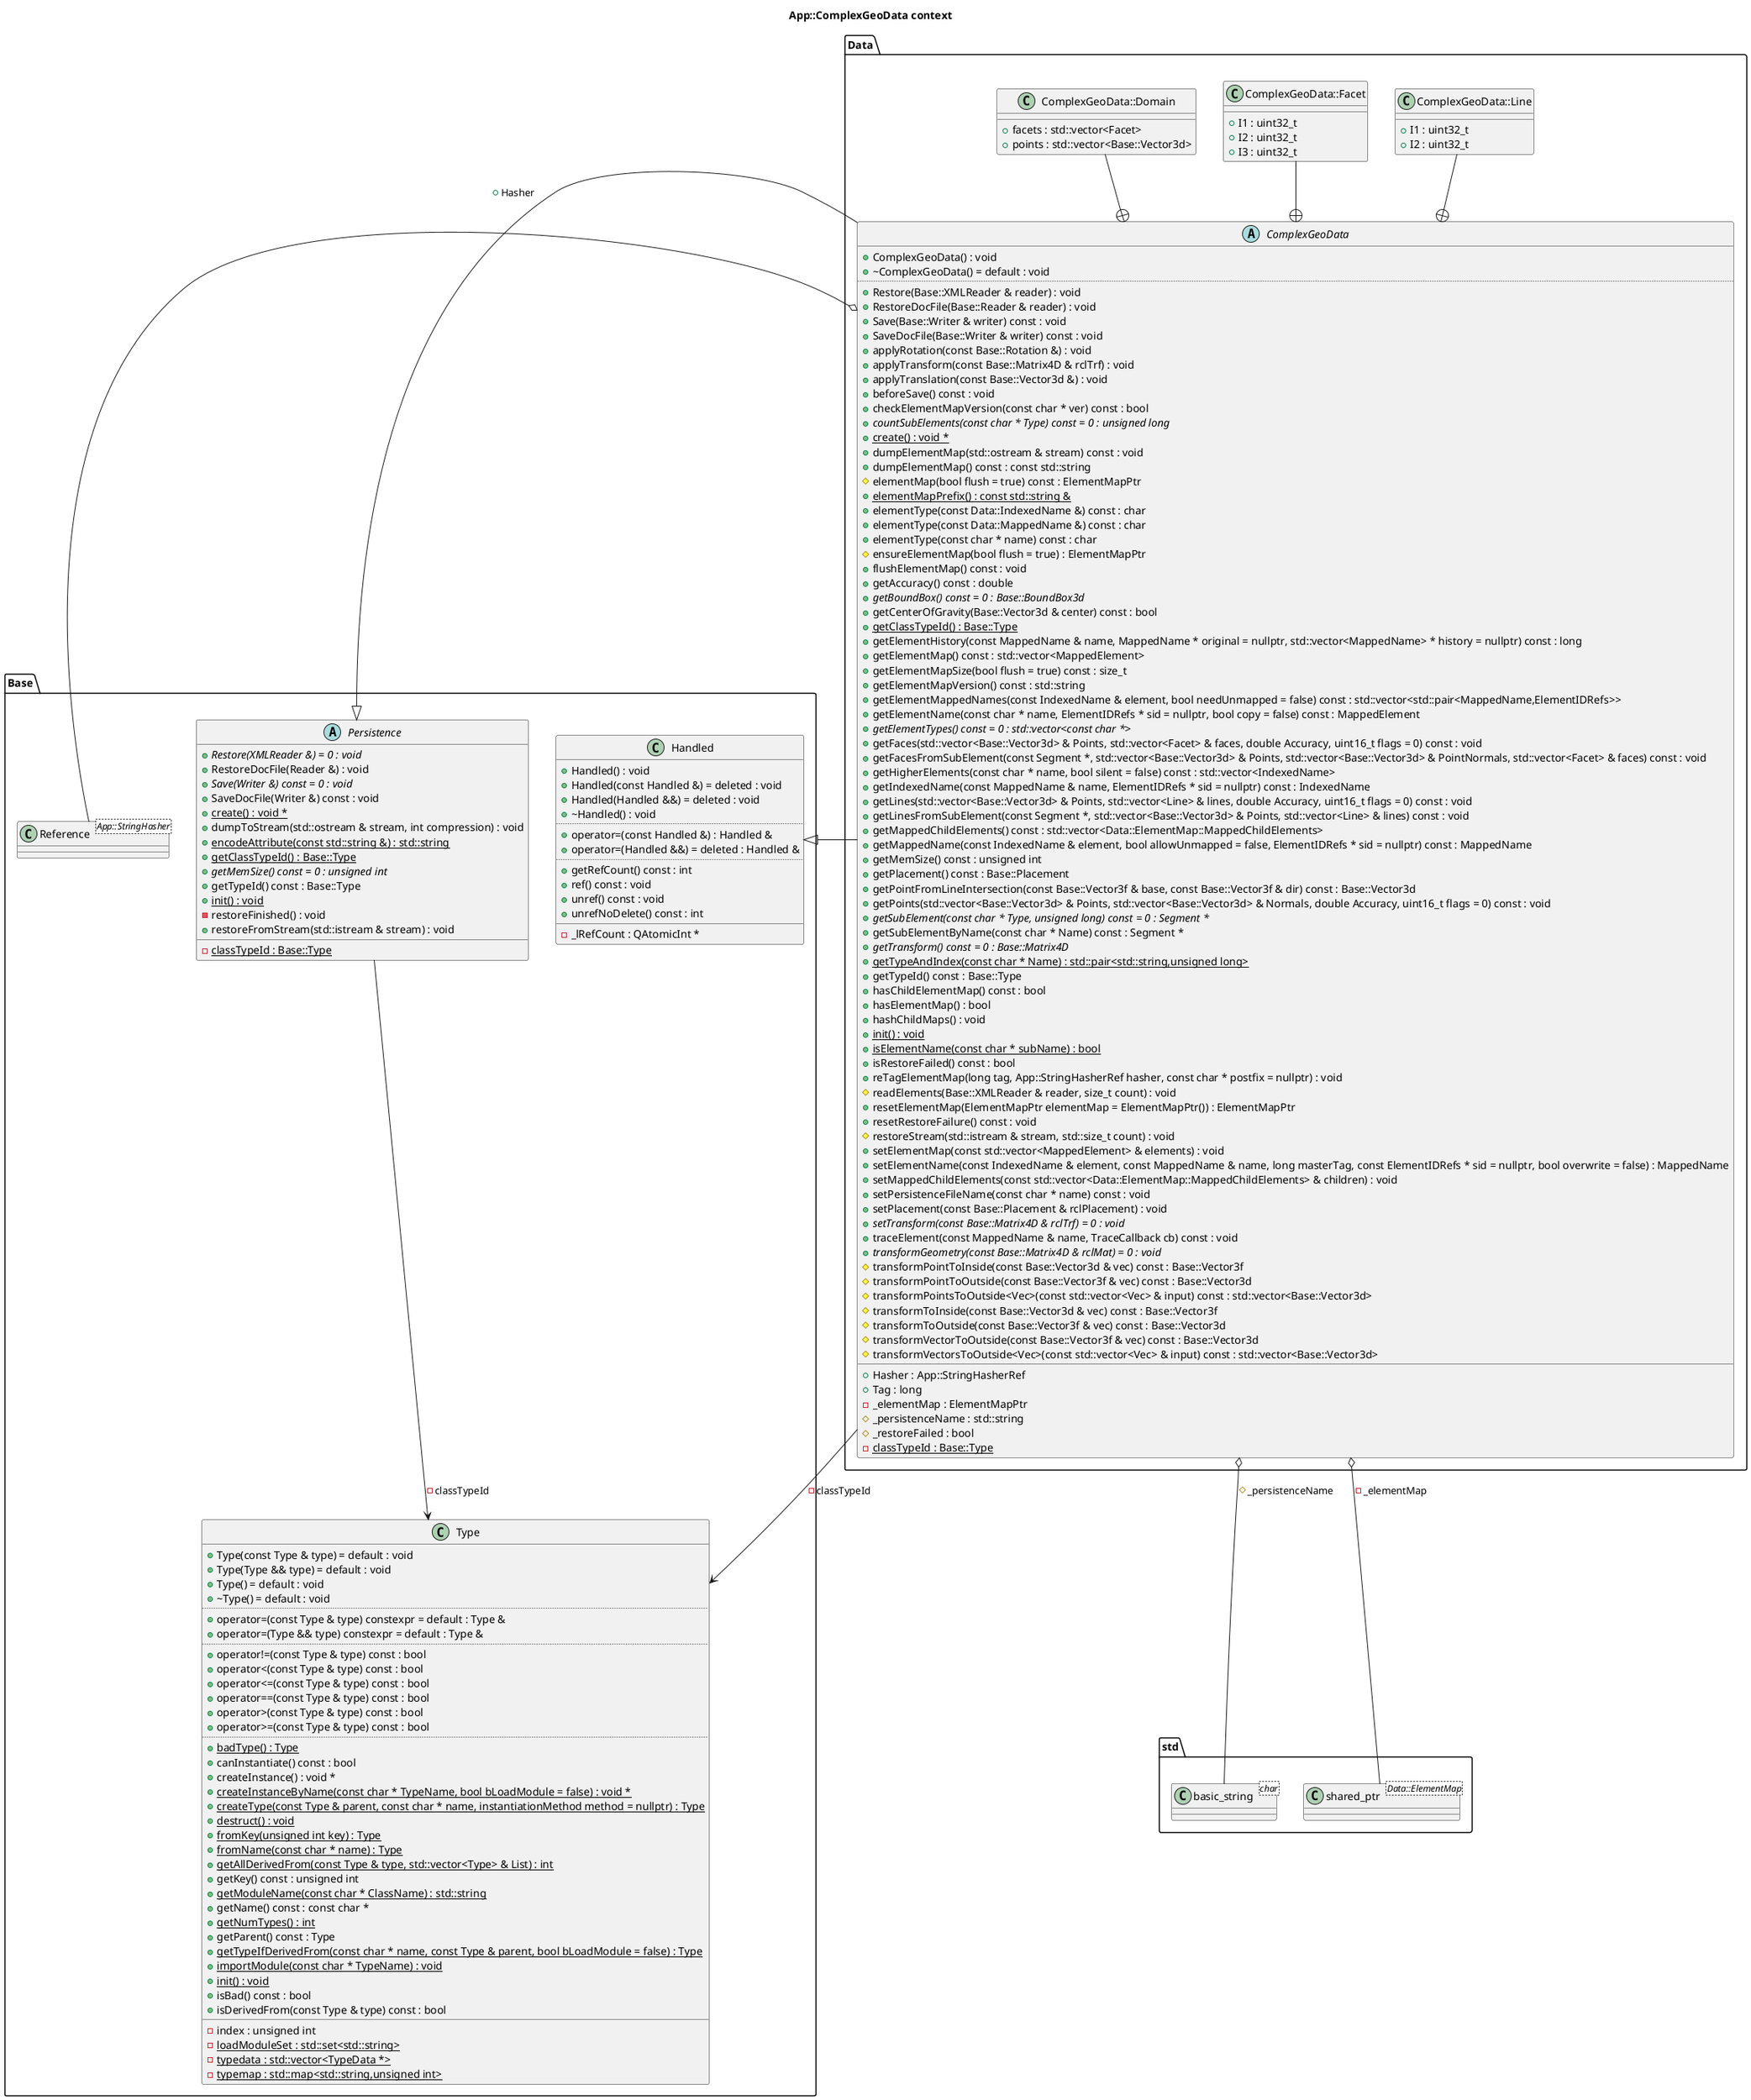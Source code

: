 @startuml
title App::ComplexGeoData context
package [std] as C_0009971158671206323968 {
class "basic_string<char>" as C_0001275076681856179721
class C_0001275076681856179721 [[https://github.com/FreeCAD/FreeCAD/blob/2fcc5317fe3aee96ca73475986a577719fc78e20/src/Base/Type.h#L133{basic_string}]] {
__
}
class "shared_ptr<Data::ElementMap>" as C_0005438923100185301047
class C_0005438923100185301047 [[https://github.com/FreeCAD/FreeCAD/blob/2fcc5317fe3aee96ca73475986a577719fc78e20/src/App/ElementMap.h#L101{shared_ptr}]] {
__
}
}
package [Base] as C_0005614219575140048477 {
class "Type" as C_0010396699791746075194
class C_0010396699791746075194 [[https://github.com/FreeCAD/FreeCAD/blob/2fcc5317fe3aee96ca73475986a577719fc78e20/src/Base/Type.h#L80{Type}]] {
+Type(const Type & type) = default : void [[[https://github.com/FreeCAD/FreeCAD/blob/2fcc5317fe3aee96ca73475986a577719fc78e20/src/Base/Type.h#L84{Type}]]]
+Type(Type && type) = default : void [[[https://github.com/FreeCAD/FreeCAD/blob/2fcc5317fe3aee96ca73475986a577719fc78e20/src/Base/Type.h#L85{Type}]]]
+Type() = default : void [[[https://github.com/FreeCAD/FreeCAD/blob/2fcc5317fe3aee96ca73475986a577719fc78e20/src/Base/Type.h#L86{Type}]]]
+~Type() = default : void [[[https://github.com/FreeCAD/FreeCAD/blob/2fcc5317fe3aee96ca73475986a577719fc78e20/src/Base/Type.h#L88{~Type}]]]
..
+operator=(const Type & type) constexpr = default : Type & [[[https://github.com/FreeCAD/FreeCAD/blob/2fcc5317fe3aee96ca73475986a577719fc78e20/src/Base/Type.h#L119{operator=}]]]
+operator=(Type && type) constexpr = default : Type & [[[https://github.com/FreeCAD/FreeCAD/blob/2fcc5317fe3aee96ca73475986a577719fc78e20/src/Base/Type.h#L120{operator=}]]]
..
+operator!=(const Type & type) const : bool [[[https://github.com/FreeCAD/FreeCAD/blob/2fcc5317fe3aee96ca73475986a577719fc78e20/src/Base/Type.h#L122{operator!=}]]]
+operator<(const Type & type) const : bool [[[https://github.com/FreeCAD/FreeCAD/blob/2fcc5317fe3aee96ca73475986a577719fc78e20/src/Base/Type.h#L124{operator<}]]]
+operator<=(const Type & type) const : bool [[[https://github.com/FreeCAD/FreeCAD/blob/2fcc5317fe3aee96ca73475986a577719fc78e20/src/Base/Type.h#L125{operator<=}]]]
+operator==(const Type & type) const : bool [[[https://github.com/FreeCAD/FreeCAD/blob/2fcc5317fe3aee96ca73475986a577719fc78e20/src/Base/Type.h#L121{operator==}]]]
+operator>(const Type & type) const : bool [[[https://github.com/FreeCAD/FreeCAD/blob/2fcc5317fe3aee96ca73475986a577719fc78e20/src/Base/Type.h#L127{operator>}]]]
+operator>=(const Type & type) const : bool [[[https://github.com/FreeCAD/FreeCAD/blob/2fcc5317fe3aee96ca73475986a577719fc78e20/src/Base/Type.h#L126{operator>=}]]]
..
{static} +badType() : Type [[[https://github.com/FreeCAD/FreeCAD/blob/2fcc5317fe3aee96ca73475986a577719fc78e20/src/Base/Type.h#L129{badType}]]]
+canInstantiate() const : bool [[[https://github.com/FreeCAD/FreeCAD/blob/2fcc5317fe3aee96ca73475986a577719fc78e20/src/Base/Type.h#L93{canInstantiate}]]]
+createInstance() : void * [[[https://github.com/FreeCAD/FreeCAD/blob/2fcc5317fe3aee96ca73475986a577719fc78e20/src/Base/Type.h#L91{createInstance}]]]
{static} +createInstanceByName(const char * TypeName, bool bLoadModule = false) : void * [[[https://github.com/FreeCAD/FreeCAD/blob/2fcc5317fe3aee96ca73475986a577719fc78e20/src/Base/Type.h#L95{createInstanceByName}]]]
{static} +createType(const Type & parent, const char * name, instantiationMethod method = nullptr) : Type [[[https://github.com/FreeCAD/FreeCAD/blob/2fcc5317fe3aee96ca73475986a577719fc78e20/src/Base/Type.h#L114{createType}]]]
{static} +destruct() : void [[[https://github.com/FreeCAD/FreeCAD/blob/2fcc5317fe3aee96ca73475986a577719fc78e20/src/Base/Type.h#L131{destruct}]]]
{static} +fromKey(unsigned int key) : Type [[[https://github.com/FreeCAD/FreeCAD/blob/2fcc5317fe3aee96ca73475986a577719fc78e20/src/Base/Type.h#L101{fromKey}]]]
{static} +fromName(const char * name) : Type [[[https://github.com/FreeCAD/FreeCAD/blob/2fcc5317fe3aee96ca73475986a577719fc78e20/src/Base/Type.h#L100{fromName}]]]
{static} +getAllDerivedFrom(const Type & type, std::vector<Type> & List) : int [[[https://github.com/FreeCAD/FreeCAD/blob/2fcc5317fe3aee96ca73475986a577719fc78e20/src/Base/Type.h#L106{getAllDerivedFrom}]]]
+getKey() const : unsigned int [[[https://github.com/FreeCAD/FreeCAD/blob/2fcc5317fe3aee96ca73475986a577719fc78e20/src/Base/Type.h#L116{getKey}]]]
{static} +getModuleName(const char * ClassName) : std::string [[[https://github.com/FreeCAD/FreeCAD/blob/2fcc5317fe3aee96ca73475986a577719fc78e20/src/Base/Type.h#L133{getModuleName}]]]
+getName() const : const char * [[[https://github.com/FreeCAD/FreeCAD/blob/2fcc5317fe3aee96ca73475986a577719fc78e20/src/Base/Type.h#L102{getName}]]]
{static} +getNumTypes() : int [[[https://github.com/FreeCAD/FreeCAD/blob/2fcc5317fe3aee96ca73475986a577719fc78e20/src/Base/Type.h#L111{getNumTypes}]]]
+getParent() const : Type [[[https://github.com/FreeCAD/FreeCAD/blob/2fcc5317fe3aee96ca73475986a577719fc78e20/src/Base/Type.h#L103{getParent}]]]
{static} +getTypeIfDerivedFrom(const char * name, const Type & parent, bool bLoadModule = false) : Type [[[https://github.com/FreeCAD/FreeCAD/blob/2fcc5317fe3aee96ca73475986a577719fc78e20/src/Base/Type.h#L109{getTypeIfDerivedFrom}]]]
{static} +importModule(const char * TypeName) : void [[[https://github.com/FreeCAD/FreeCAD/blob/2fcc5317fe3aee96ca73475986a577719fc78e20/src/Base/Type.h#L96{importModule}]]]
{static} +init() : void [[[https://github.com/FreeCAD/FreeCAD/blob/2fcc5317fe3aee96ca73475986a577719fc78e20/src/Base/Type.h#L130{init}]]]
+isBad() const : bool [[[https://github.com/FreeCAD/FreeCAD/blob/2fcc5317fe3aee96ca73475986a577719fc78e20/src/Base/Type.h#L117{isBad}]]]
+isDerivedFrom(const Type & type) const : bool [[[https://github.com/FreeCAD/FreeCAD/blob/2fcc5317fe3aee96ca73475986a577719fc78e20/src/Base/Type.h#L104{isDerivedFrom}]]]
__
-index : unsigned int [[[https://github.com/FreeCAD/FreeCAD/blob/2fcc5317fe3aee96ca73475986a577719fc78e20/src/Base/Type.h#L137{index}]]]
{static} -loadModuleSet : std::set<std::string> [[[https://github.com/FreeCAD/FreeCAD/blob/2fcc5317fe3aee96ca73475986a577719fc78e20/src/Base/Type.h#L141{loadModuleSet}]]]
{static} -typedata : std::vector<TypeData *> [[[https://github.com/FreeCAD/FreeCAD/blob/2fcc5317fe3aee96ca73475986a577719fc78e20/src/Base/Type.h#L140{typedata}]]]
{static} -typemap : std::map<std::string,unsigned int> [[[https://github.com/FreeCAD/FreeCAD/blob/2fcc5317fe3aee96ca73475986a577719fc78e20/src/Base/Type.h#L139{typemap}]]]
}
class "Handled" as C_0015017624697253180418
class C_0015017624697253180418 [[https://github.com/FreeCAD/FreeCAD/blob/2fcc5317fe3aee96ca73475986a577719fc78e20/src/Base/Handle.h#L169{Handled}]] {
+Handled() : void [[[https://github.com/FreeCAD/FreeCAD/blob/2fcc5317fe3aee96ca73475986a577719fc78e20/src/Base/Handle.h#L172{Handled}]]]
+Handled(const Handled &) = deleted : void [[[https://github.com/FreeCAD/FreeCAD/blob/2fcc5317fe3aee96ca73475986a577719fc78e20/src/Base/Handle.h#L182{Handled}]]]
+Handled(Handled &&) = deleted : void [[[https://github.com/FreeCAD/FreeCAD/blob/2fcc5317fe3aee96ca73475986a577719fc78e20/src/Base/Handle.h#L183{Handled}]]]
+~Handled() : void [[[https://github.com/FreeCAD/FreeCAD/blob/2fcc5317fe3aee96ca73475986a577719fc78e20/src/Base/Handle.h#L173{~Handled}]]]
..
+operator=(const Handled &) : Handled & [[[https://github.com/FreeCAD/FreeCAD/blob/2fcc5317fe3aee96ca73475986a577719fc78e20/src/Base/Handle.h#L180{operator=}]]]
+operator=(Handled &&) = deleted : Handled & [[[https://github.com/FreeCAD/FreeCAD/blob/2fcc5317fe3aee96ca73475986a577719fc78e20/src/Base/Handle.h#L184{operator=}]]]
..
+getRefCount() const : int [[[https://github.com/FreeCAD/FreeCAD/blob/2fcc5317fe3aee96ca73475986a577719fc78e20/src/Base/Handle.h#L179{getRefCount}]]]
+ref() const : void [[[https://github.com/FreeCAD/FreeCAD/blob/2fcc5317fe3aee96ca73475986a577719fc78e20/src/Base/Handle.h#L175{ref}]]]
+unref() const : void [[[https://github.com/FreeCAD/FreeCAD/blob/2fcc5317fe3aee96ca73475986a577719fc78e20/src/Base/Handle.h#L176{unref}]]]
+unrefNoDelete() const : int [[[https://github.com/FreeCAD/FreeCAD/blob/2fcc5317fe3aee96ca73475986a577719fc78e20/src/Base/Handle.h#L177{unrefNoDelete}]]]
__
-_lRefCount : QAtomicInt * [[[https://github.com/FreeCAD/FreeCAD/blob/2fcc5317fe3aee96ca73475986a577719fc78e20/src/Base/Handle.h#L187{_lRefCount}]]]
}
abstract "Persistence" as C_0011528780144950876692
abstract C_0011528780144950876692 [[https://github.com/FreeCAD/FreeCAD/blob/2fcc5317fe3aee96ca73475986a577719fc78e20/src/Base/Persistence.h#L36{Persistence}]] {
{abstract} +Restore(XMLReader &) = 0 : void [[[https://github.com/FreeCAD/FreeCAD/blob/2fcc5317fe3aee96ca73475986a577719fc78e20/src/Base/Persistence.h#L79{Restore}]]]
+RestoreDocFile(Reader &) : void [[[https://github.com/FreeCAD/FreeCAD/blob/2fcc5317fe3aee96ca73475986a577719fc78e20/src/Base/Persistence.h#L144{RestoreDocFile}]]]
{abstract} +Save(Writer &) const = 0 : void [[[https://github.com/FreeCAD/FreeCAD/blob/2fcc5317fe3aee96ca73475986a577719fc78e20/src/Base/Persistence.h#L63{Save}]]]
+SaveDocFile(Writer &) const : void [[[https://github.com/FreeCAD/FreeCAD/blob/2fcc5317fe3aee96ca73475986a577719fc78e20/src/Base/Persistence.h#L114{SaveDocFile}]]]
{static} +create() : void * [[[https://github.com/FreeCAD/FreeCAD/blob/2fcc5317fe3aee96ca73475986a577719fc78e20/src/Base/BaseClass.h#L40{create}]]]
+dumpToStream(std::ostream & stream, int compression) : void [[[https://github.com/FreeCAD/FreeCAD/blob/2fcc5317fe3aee96ca73475986a577719fc78e20/src/Base/Persistence.h#L149{dumpToStream}]]]
{static} +encodeAttribute(const std::string &) : std::string [[[https://github.com/FreeCAD/FreeCAD/blob/2fcc5317fe3aee96ca73475986a577719fc78e20/src/Base/Persistence.h#L146{encodeAttribute}]]]
{static} +getClassTypeId() : Base::Type [[[https://github.com/FreeCAD/FreeCAD/blob/2fcc5317fe3aee96ca73475986a577719fc78e20/src/Base/BaseClass.h#L37{getClassTypeId}]]]
{abstract} +getMemSize() const = 0 : unsigned int [[[https://github.com/FreeCAD/FreeCAD/blob/2fcc5317fe3aee96ca73475986a577719fc78e20/src/Base/Persistence.h#L46{getMemSize}]]]
+getTypeId() const : Base::Type [[[https://github.com/FreeCAD/FreeCAD/blob/2fcc5317fe3aee96ca73475986a577719fc78e20/src/Base/BaseClass.h#L38{getTypeId}]]]
{static} +init() : void [[[https://github.com/FreeCAD/FreeCAD/blob/2fcc5317fe3aee96ca73475986a577719fc78e20/src/Base/BaseClass.h#L39{init}]]]
-restoreFinished() : void [[[https://github.com/FreeCAD/FreeCAD/blob/2fcc5317fe3aee96ca73475986a577719fc78e20/src/Base/Persistence.h#L160{restoreFinished}]]]
+restoreFromStream(std::istream & stream) : void [[[https://github.com/FreeCAD/FreeCAD/blob/2fcc5317fe3aee96ca73475986a577719fc78e20/src/Base/Persistence.h#L152{restoreFromStream}]]]
__
{static} -classTypeId : Base::Type [[[https://github.com/FreeCAD/FreeCAD/blob/2fcc5317fe3aee96ca73475986a577719fc78e20/src/Base/BaseClass.h#L43{classTypeId}]]]
}
class "Reference<App::StringHasher>" as C_0010650550112233337169
class C_0010650550112233337169 [[https://github.com/FreeCAD/FreeCAD/blob/2fcc5317fe3aee96ca73475986a577719fc78e20/src/App/StringHasher.h#L166{Reference}]] {
__
}
}
package [Data] as C_0007944022382666682349 {
abstract "ComplexGeoData" as C_0002503828374302490757
abstract C_0002503828374302490757 [[https://github.com/FreeCAD/FreeCAD/blob/2fcc5317fe3aee96ca73475986a577719fc78e20/src/App/ComplexGeoData.h#L85{ComplexGeoData}]] {
+ComplexGeoData() : void [[[https://github.com/FreeCAD/FreeCAD/blob/2fcc5317fe3aee96ca73475986a577719fc78e20/src/App/ComplexGeoData.h#L98{ComplexGeoData}]]]
+~ComplexGeoData() = default : void [[[https://github.com/FreeCAD/FreeCAD/blob/2fcc5317fe3aee96ca73475986a577719fc78e20/src/App/ComplexGeoData.h#L100{~ComplexGeoData}]]]
..
+Restore(Base::XMLReader & reader) : void [[[https://github.com/FreeCAD/FreeCAD/blob/2fcc5317fe3aee96ca73475986a577719fc78e20/src/App/ComplexGeoData.h#L363{Restore}]]]
+RestoreDocFile(Base::Reader & reader) : void [[[https://github.com/FreeCAD/FreeCAD/blob/2fcc5317fe3aee96ca73475986a577719fc78e20/src/App/ComplexGeoData.h#L365{RestoreDocFile}]]]
+Save(Base::Writer & writer) const : void [[[https://github.com/FreeCAD/FreeCAD/blob/2fcc5317fe3aee96ca73475986a577719fc78e20/src/App/ComplexGeoData.h#L362{Save}]]]
+SaveDocFile(Base::Writer & writer) const : void [[[https://github.com/FreeCAD/FreeCAD/blob/2fcc5317fe3aee96ca73475986a577719fc78e20/src/App/ComplexGeoData.h#L364{SaveDocFile}]]]
+applyRotation(const Base::Rotation &) : void [[[https://github.com/FreeCAD/FreeCAD/blob/2fcc5317fe3aee96ca73475986a577719fc78e20/src/App/ComplexGeoData.h#L137{applyRotation}]]]
+applyTransform(const Base::Matrix4D & rclTrf) : void [[[https://github.com/FreeCAD/FreeCAD/blob/2fcc5317fe3aee96ca73475986a577719fc78e20/src/App/ComplexGeoData.h#L133{applyTransform}]]]
+applyTranslation(const Base::Vector3d &) : void [[[https://github.com/FreeCAD/FreeCAD/blob/2fcc5317fe3aee96ca73475986a577719fc78e20/src/App/ComplexGeoData.h#L135{applyTranslation}]]]
+beforeSave() const : void [[[https://github.com/FreeCAD/FreeCAD/blob/2fcc5317fe3aee96ca73475986a577719fc78e20/src/App/ComplexGeoData.h#L368{beforeSave}]]]
+checkElementMapVersion(const char * ver) const : bool [[[https://github.com/FreeCAD/FreeCAD/blob/2fcc5317fe3aee96ca73475986a577719fc78e20/src/App/ComplexGeoData.h#L337{checkElementMapVersion}]]]
{abstract} +countSubElements(const char * Type) const = 0 : unsigned long [[[https://github.com/FreeCAD/FreeCAD/blob/2fcc5317fe3aee96ca73475986a577719fc78e20/src/App/ComplexGeoData.h#L109{countSubElements}]]]
{static} +create() : void * [[[https://github.com/FreeCAD/FreeCAD/blob/2fcc5317fe3aee96ca73475986a577719fc78e20/src/Base/BaseClass.h#L52{create}]]]
+dumpElementMap(std::ostream & stream) const : void [[[https://github.com/FreeCAD/FreeCAD/blob/2fcc5317fe3aee96ca73475986a577719fc78e20/src/App/ComplexGeoData.h#L377{dumpElementMap}]]]
+dumpElementMap() const : const std::string [[[https://github.com/FreeCAD/FreeCAD/blob/2fcc5317fe3aee96ca73475986a577719fc78e20/src/App/ComplexGeoData.h#L382{dumpElementMap}]]]
#elementMap(bool flush = true) const : ElementMapPtr [[[https://github.com/FreeCAD/FreeCAD/blob/2fcc5317fe3aee96ca73475986a577719fc78e20/src/App/ComplexGeoData.h#L471{elementMap}]]]
{static} +elementMapPrefix() : const std::string & [[[https://github.com/FreeCAD/FreeCAD/blob/2fcc5317fe3aee96ca73475986a577719fc78e20/src/App/ComplexGeoData.h#L191{elementMapPrefix}]]]
+elementType(const Data::IndexedName &) const : char [[[https://github.com/FreeCAD/FreeCAD/blob/2fcc5317fe3aee96ca73475986a577719fc78e20/src/App/ComplexGeoData.h#L310{elementType}]]]
+elementType(const Data::MappedName &) const : char [[[https://github.com/FreeCAD/FreeCAD/blob/2fcc5317fe3aee96ca73475986a577719fc78e20/src/App/ComplexGeoData.h#L309{elementType}]]]
+elementType(const char * name) const : char [[[https://github.com/FreeCAD/FreeCAD/blob/2fcc5317fe3aee96ca73475986a577719fc78e20/src/App/ComplexGeoData.h#L311{elementType}]]]
#ensureElementMap(bool flush = true) : ElementMapPtr [[[https://github.com/FreeCAD/FreeCAD/blob/2fcc5317fe3aee96ca73475986a577719fc78e20/src/App/ComplexGeoData.h#L472{ensureElementMap}]]]
+flushElementMap() const : void [[[https://github.com/FreeCAD/FreeCAD/blob/2fcc5317fe3aee96ca73475986a577719fc78e20/src/App/ComplexGeoData.h#L357{flushElementMap}]]]
+getAccuracy() const : double [[[https://github.com/FreeCAD/FreeCAD/blob/2fcc5317fe3aee96ca73475986a577719fc78e20/src/App/ComplexGeoData.h#L167{getAccuracy}]]]
{abstract} +getBoundBox() const = 0 : Base::BoundBox3d [[[https://github.com/FreeCAD/FreeCAD/blob/2fcc5317fe3aee96ca73475986a577719fc78e20/src/App/ComplexGeoData.h#L169{getBoundBox}]]]
+getCenterOfGravity(Base::Vector3d & center) const : bool [[[https://github.com/FreeCAD/FreeCAD/blob/2fcc5317fe3aee96ca73475986a577719fc78e20/src/App/ComplexGeoData.h#L188{getCenterOfGravity}]]]
{static} +getClassTypeId() : Base::Type [[[https://github.com/FreeCAD/FreeCAD/blob/2fcc5317fe3aee96ca73475986a577719fc78e20/src/Base/BaseClass.h#L49{getClassTypeId}]]]
+getElementHistory(const MappedName & name, MappedName * original = nullptr, std::vector<MappedName> * history = nullptr) const : long [[[https://github.com/FreeCAD/FreeCAD/blob/2fcc5317fe3aee96ca73475986a577719fc78e20/src/App/ComplexGeoData.h#L298{getElementHistory}]]]
+getElementMap() const : std::vector<MappedElement> [[[https://github.com/FreeCAD/FreeCAD/blob/2fcc5317fe3aee96ca73475986a577719fc78e20/src/App/ComplexGeoData.h#L322{getElementMap}]]]
+getElementMapSize(bool flush = true) const : size_t [[[https://github.com/FreeCAD/FreeCAD/blob/2fcc5317fe3aee96ca73475986a577719fc78e20/src/App/ComplexGeoData.h#L328{getElementMapSize}]]]
+getElementMapVersion() const : std::string [[[https://github.com/FreeCAD/FreeCAD/blob/2fcc5317fe3aee96ca73475986a577719fc78e20/src/App/ComplexGeoData.h#L334{getElementMapVersion}]]]
+getElementMappedNames(const IndexedName & element, bool needUnmapped = false) const : std::vector<std::pair<MappedName,ElementIDRefs>> [[[https://github.com/FreeCAD/FreeCAD/blob/2fcc5317fe3aee96ca73475986a577719fc78e20/src/App/ComplexGeoData.h#L280{getElementMappedNames}]]]
+getElementName(const char * name, ElementIDRefs * sid = nullptr, bool copy = false) const : MappedElement [[[https://github.com/FreeCAD/FreeCAD/blob/2fcc5317fe3aee96ca73475986a577719fc78e20/src/App/ComplexGeoData.h#L236{getElementName}]]]
{abstract} +getElementTypes() const = 0 : std::vector<const char *> [[[https://github.com/FreeCAD/FreeCAD/blob/2fcc5317fe3aee96ca73475986a577719fc78e20/src/App/ComplexGeoData.h#L108{getElementTypes}]]]
+getFaces(std::vector<Base::Vector3d> & Points, std::vector<Facet> & faces, double Accuracy, uint16_t flags = 0) const : void [[[https://github.com/FreeCAD/FreeCAD/blob/2fcc5317fe3aee96ca73475986a577719fc78e20/src/App/ComplexGeoData.h#L182{getFaces}]]]
+getFacesFromSubElement(const Segment *, std::vector<Base::Vector3d> & Points, std::vector<Base::Vector3d> & PointNormals, std::vector<Facet> & faces) const : void [[[https://github.com/FreeCAD/FreeCAD/blob/2fcc5317fe3aee96ca73475986a577719fc78e20/src/App/ComplexGeoData.h#L123{getFacesFromSubElement}]]]
+getHigherElements(const char * name, bool silent = false) const : std::vector<IndexedName> [[[https://github.com/FreeCAD/FreeCAD/blob/2fcc5317fe3aee96ca73475986a577719fc78e20/src/App/ComplexGeoData.h#L331{getHigherElements}]]]
+getIndexedName(const MappedName & name, ElementIDRefs * sid = nullptr) const : IndexedName [[[https://github.com/FreeCAD/FreeCAD/blob/2fcc5317fe3aee96ca73475986a577719fc78e20/src/App/ComplexGeoData.h#L203{getIndexedName}]]]
+getLines(std::vector<Base::Vector3d> & Points, std::vector<Line> & lines, double Accuracy, uint16_t flags = 0) const : void [[[https://github.com/FreeCAD/FreeCAD/blob/2fcc5317fe3aee96ca73475986a577719fc78e20/src/App/ComplexGeoData.h#L179{getLines}]]]
+getLinesFromSubElement(const Segment *, std::vector<Base::Vector3d> & Points, std::vector<Line> & lines) const : void [[[https://github.com/FreeCAD/FreeCAD/blob/2fcc5317fe3aee96ca73475986a577719fc78e20/src/App/ComplexGeoData.h#L118{getLinesFromSubElement}]]]
+getMappedChildElements() const : std::vector<Data::ElementMap::MappedChildElements> [[[https://github.com/FreeCAD/FreeCAD/blob/2fcc5317fe3aee96ca73475986a577719fc78e20/src/App/ComplexGeoData.h#L307{getMappedChildElements}]]]
+getMappedName(const IndexedName & element, bool allowUnmapped = false, ElementIDRefs * sid = nullptr) const : MappedName [[[https://github.com/FreeCAD/FreeCAD/blob/2fcc5317fe3aee96ca73475986a577719fc78e20/src/App/ComplexGeoData.h#L215{getMappedName}]]]
+getMemSize() const : unsigned int [[[https://github.com/FreeCAD/FreeCAD/blob/2fcc5317fe3aee96ca73475986a577719fc78e20/src/App/ComplexGeoData.h#L366{getMemSize}]]]
+getPlacement() const : Base::Placement [[[https://github.com/FreeCAD/FreeCAD/blob/2fcc5317fe3aee96ca73475986a577719fc78e20/src/App/ComplexGeoData.h#L145{getPlacement}]]]
+getPointFromLineIntersection(const Base::Vector3f & base, const Base::Vector3f & dir) const : Base::Vector3d [[[https://github.com/FreeCAD/FreeCAD/blob/2fcc5317fe3aee96ca73475986a577719fc78e20/src/App/ComplexGeoData.h#L171{getPointFromLineIntersection}]]]
+getPoints(std::vector<Base::Vector3d> & Points, std::vector<Base::Vector3d> & Normals, double Accuracy, uint16_t flags = 0) const : void [[[https://github.com/FreeCAD/FreeCAD/blob/2fcc5317fe3aee96ca73475986a577719fc78e20/src/App/ComplexGeoData.h#L175{getPoints}]]]
{abstract} +getSubElement(const char * Type, unsigned long) const = 0 : Segment * [[[https://github.com/FreeCAD/FreeCAD/blob/2fcc5317fe3aee96ca73475986a577719fc78e20/src/App/ComplexGeoData.h#L114{getSubElement}]]]
+getSubElementByName(const char * Name) const : Segment * [[[https://github.com/FreeCAD/FreeCAD/blob/2fcc5317fe3aee96ca73475986a577719fc78e20/src/App/ComplexGeoData.h#L116{getSubElementByName}]]]
{abstract} +getTransform() const = 0 : Base::Matrix4D [[[https://github.com/FreeCAD/FreeCAD/blob/2fcc5317fe3aee96ca73475986a577719fc78e20/src/App/ComplexGeoData.h#L155{getTransform}]]]
{static} +getTypeAndIndex(const char * Name) : std::pair<std::string,unsigned long> [[[https://github.com/FreeCAD/FreeCAD/blob/2fcc5317fe3aee96ca73475986a577719fc78e20/src/App/ComplexGeoData.h#L112{getTypeAndIndex}]]]
+getTypeId() const : Base::Type [[[https://github.com/FreeCAD/FreeCAD/blob/2fcc5317fe3aee96ca73475986a577719fc78e20/src/Base/BaseClass.h#L50{getTypeId}]]]
+hasChildElementMap() const : bool [[[https://github.com/FreeCAD/FreeCAD/blob/2fcc5317fe3aee96ca73475986a577719fc78e20/src/App/ComplexGeoData.h#L286{hasChildElementMap}]]]
+hasElementMap() : bool [[[https://github.com/FreeCAD/FreeCAD/blob/2fcc5317fe3aee96ca73475986a577719fc78e20/src/App/ComplexGeoData.h#L266{hasElementMap}]]]
+hashChildMaps() : void [[[https://github.com/FreeCAD/FreeCAD/blob/2fcc5317fe3aee96ca73475986a577719fc78e20/src/App/ComplexGeoData.h#L283{hashChildMaps}]]]
{static} +init() : void [[[https://github.com/FreeCAD/FreeCAD/blob/2fcc5317fe3aee96ca73475986a577719fc78e20/src/Base/BaseClass.h#L51{init}]]]
{static} +isElementName(const char * subName) : bool [[[https://github.com/FreeCAD/FreeCAD/blob/2fcc5317fe3aee96ca73475986a577719fc78e20/src/App/ComplexGeoData.h#L340{isElementName}]]]
+isRestoreFailed() const : bool [[[https://github.com/FreeCAD/FreeCAD/blob/2fcc5317fe3aee96ca73475986a577719fc78e20/src/App/ComplexGeoData.h#L369{isRestoreFailed}]]]
+reTagElementMap(long tag, App::StringHasherRef hasher, const char * postfix = nullptr) : void [[[https://github.com/FreeCAD/FreeCAD/blob/2fcc5317fe3aee96ca73475986a577719fc78e20/src/App/ComplexGeoData.h#L289{reTagElementMap}]]]
#readElements(Base::XMLReader & reader, size_t count) : void [[[https://github.com/FreeCAD/FreeCAD/blob/2fcc5317fe3aee96ca73475986a577719fc78e20/src/App/ComplexGeoData.h#L450{readElements}]]]
+resetElementMap(ElementMapPtr elementMap = ElementMapPtr()) : ElementMapPtr [[[https://github.com/FreeCAD/FreeCAD/blob/2fcc5317fe3aee96ca73475986a577719fc78e20/src/App/ComplexGeoData.h#L319{resetElementMap}]]]
+resetRestoreFailure() const : void [[[https://github.com/FreeCAD/FreeCAD/blob/2fcc5317fe3aee96ca73475986a577719fc78e20/src/App/ComplexGeoData.h#L370{resetRestoreFailure}]]]
#restoreStream(std::istream & stream, std::size_t count) : void [[[https://github.com/FreeCAD/FreeCAD/blob/2fcc5317fe3aee96ca73475986a577719fc78e20/src/App/ComplexGeoData.h#L449{restoreStream}]]]
+setElementMap(const std::vector<MappedElement> & elements) : void [[[https://github.com/FreeCAD/FreeCAD/blob/2fcc5317fe3aee96ca73475986a577719fc78e20/src/App/ComplexGeoData.h#L325{setElementMap}]]]
+setElementName(const IndexedName & element, const MappedName & name, long masterTag, const ElementIDRefs * sid = nullptr, bool overwrite = false) : MappedName [[[https://github.com/FreeCAD/FreeCAD/blob/2fcc5317fe3aee96ca73475986a577719fc78e20/src/App/ComplexGeoData.h#L258{setElementName}]]]
+setMappedChildElements(const std::vector<Data::ElementMap::MappedChildElements> & children) : void [[[https://github.com/FreeCAD/FreeCAD/blob/2fcc5317fe3aee96ca73475986a577719fc78e20/src/App/ComplexGeoData.h#L306{setMappedChildElements}]]]
+setPersistenceFileName(const char * name) const : void [[[https://github.com/FreeCAD/FreeCAD/blob/2fcc5317fe3aee96ca73475986a577719fc78e20/src/App/ComplexGeoData.h#L367{setPersistenceFileName}]]]
+setPlacement(const Base::Placement & rclPlacement) : void [[[https://github.com/FreeCAD/FreeCAD/blob/2fcc5317fe3aee96ca73475986a577719fc78e20/src/App/ComplexGeoData.h#L141{setPlacement}]]]
{abstract} +setTransform(const Base::Matrix4D & rclTrf) = 0 : void [[[https://github.com/FreeCAD/FreeCAD/blob/2fcc5317fe3aee96ca73475986a577719fc78e20/src/App/ComplexGeoData.h#L150{setTransform}]]]
+traceElement(const MappedName & name, TraceCallback cb) const : void [[[https://github.com/FreeCAD/FreeCAD/blob/2fcc5317fe3aee96ca73475986a577719fc78e20/src/App/ComplexGeoData.h#L351{traceElement}]]]
{abstract} +transformGeometry(const Base::Matrix4D & rclMat) = 0 : void [[[https://github.com/FreeCAD/FreeCAD/blob/2fcc5317fe3aee96ca73475986a577719fc78e20/src/App/ComplexGeoData.h#L161{transformGeometry}]]]
#transformPointToInside(const Base::Vector3d & vec) const : Base::Vector3f [[[https://github.com/FreeCAD/FreeCAD/blob/2fcc5317fe3aee96ca73475986a577719fc78e20/src/App/ComplexGeoData.h#L432{transformPointToInside}]]]
#transformPointToOutside(const Base::Vector3f & vec) const : Base::Vector3d [[[https://github.com/FreeCAD/FreeCAD/blob/2fcc5317fe3aee96ca73475986a577719fc78e20/src/App/ComplexGeoData.h#L387{transformPointToOutside}]]]
#transformPointsToOutside<Vec>(const std::vector<Vec> & input) const : std::vector<Base::Vector3d>
#transformToInside(const Base::Vector3d & vec) const : Base::Vector3f [[[https://github.com/FreeCAD/FreeCAD/blob/2fcc5317fe3aee96ca73475986a577719fc78e20/src/App/ComplexGeoData.h#L460{transformToInside}]]]
#transformToOutside(const Base::Vector3f & vec) const : Base::Vector3d [[[https://github.com/FreeCAD/FreeCAD/blob/2fcc5317fe3aee96ca73475986a577719fc78e20/src/App/ComplexGeoData.h#L453{transformToOutside}]]]
#transformVectorToOutside(const Base::Vector3f & vec) const : Base::Vector3d [[[https://github.com/FreeCAD/FreeCAD/blob/2fcc5317fe3aee96ca73475986a577719fc78e20/src/App/ComplexGeoData.h#L408{transformVectorToOutside}]]]
#transformVectorsToOutside<Vec>(const std::vector<Vec> & input) const : std::vector<Base::Vector3d>
__
+Hasher : App::StringHasherRef [[[https://github.com/FreeCAD/FreeCAD/blob/2fcc5317fe3aee96ca73475986a577719fc78e20/src/App/ComplexGeoData.h#L445{Hasher}]]]
+Tag : long [[[https://github.com/FreeCAD/FreeCAD/blob/2fcc5317fe3aee96ca73475986a577719fc78e20/src/App/ComplexGeoData.h#L442{Tag}]]]
-_elementMap : ElementMapPtr [[[https://github.com/FreeCAD/FreeCAD/blob/2fcc5317fe3aee96ca73475986a577719fc78e20/src/App/ComplexGeoData.h#L475{_elementMap}]]]
#_persistenceName : std::string [[[https://github.com/FreeCAD/FreeCAD/blob/2fcc5317fe3aee96ca73475986a577719fc78e20/src/App/ComplexGeoData.h#L478{_persistenceName}]]]
#_restoreFailed : bool [[[https://github.com/FreeCAD/FreeCAD/blob/2fcc5317fe3aee96ca73475986a577719fc78e20/src/App/ComplexGeoData.h#L479{_restoreFailed}]]]
{static} -classTypeId : Base::Type [[[https://github.com/FreeCAD/FreeCAD/blob/2fcc5317fe3aee96ca73475986a577719fc78e20/src/Base/BaseClass.h#L55{classTypeId}]]]
}
class "ComplexGeoData::Line" as C_0010127526560739364847
class C_0010127526560739364847 [[https://github.com/FreeCAD/FreeCAD/blob/2fcc5317fe3aee96ca73475986a577719fc78e20/src/App/ComplexGeoData.h#L90{ComplexGeoData::Line}]] {
__
+I1 : uint32_t [[[https://github.com/FreeCAD/FreeCAD/blob/2fcc5317fe3aee96ca73475986a577719fc78e20/src/App/ComplexGeoData.h#L90{I1}]]]
+I2 : uint32_t [[[https://github.com/FreeCAD/FreeCAD/blob/2fcc5317fe3aee96ca73475986a577719fc78e20/src/App/ComplexGeoData.h#L90{I2}]]]
}
class "ComplexGeoData::Facet" as C_0007803747238088764521
class C_0007803747238088764521 [[https://github.com/FreeCAD/FreeCAD/blob/2fcc5317fe3aee96ca73475986a577719fc78e20/src/App/ComplexGeoData.h#L91{ComplexGeoData::Facet}]] {
__
+I1 : uint32_t [[[https://github.com/FreeCAD/FreeCAD/blob/2fcc5317fe3aee96ca73475986a577719fc78e20/src/App/ComplexGeoData.h#L91{I1}]]]
+I2 : uint32_t [[[https://github.com/FreeCAD/FreeCAD/blob/2fcc5317fe3aee96ca73475986a577719fc78e20/src/App/ComplexGeoData.h#L91{I2}]]]
+I3 : uint32_t [[[https://github.com/FreeCAD/FreeCAD/blob/2fcc5317fe3aee96ca73475986a577719fc78e20/src/App/ComplexGeoData.h#L91{I3}]]]
}
class "ComplexGeoData::Domain" as C_0015998791838765366294
class C_0015998791838765366294 [[https://github.com/FreeCAD/FreeCAD/blob/2fcc5317fe3aee96ca73475986a577719fc78e20/src/App/ComplexGeoData.h#L92{ComplexGeoData::Domain}]] {
__
+facets : std::vector<Facet> [[[https://github.com/FreeCAD/FreeCAD/blob/2fcc5317fe3aee96ca73475986a577719fc78e20/src/App/ComplexGeoData.h#L94{facets}]]]
+points : std::vector<Base::Vector3d> [[[https://github.com/FreeCAD/FreeCAD/blob/2fcc5317fe3aee96ca73475986a577719fc78e20/src/App/ComplexGeoData.h#L93{points}]]]
}
}
C_0011528780144950876692 --> C_0010396699791746075194 [[https://github.com/FreeCAD/FreeCAD/blob/2fcc5317fe3aee96ca73475986a577719fc78e20/src/Base/BaseClass.h#L43{classTypeId}]] : -classTypeId
C_0002503828374302490757 o-- C_0010650550112233337169 [[https://github.com/FreeCAD/FreeCAD/blob/2fcc5317fe3aee96ca73475986a577719fc78e20/src/App/ComplexGeoData.h#L445{Hasher}]] : +Hasher
C_0002503828374302490757 o-- C_0005438923100185301047 [[https://github.com/FreeCAD/FreeCAD/blob/2fcc5317fe3aee96ca73475986a577719fc78e20/src/App/ComplexGeoData.h#L475{_elementMap}]] : -_elementMap
C_0002503828374302490757 o-- C_0001275076681856179721 [[https://github.com/FreeCAD/FreeCAD/blob/2fcc5317fe3aee96ca73475986a577719fc78e20/src/App/ComplexGeoData.h#L478{_persistenceName}]] : #_persistenceName
C_0002503828374302490757 --> C_0010396699791746075194 [[https://github.com/FreeCAD/FreeCAD/blob/2fcc5317fe3aee96ca73475986a577719fc78e20/src/Base/BaseClass.h#L55{classTypeId}]] : -classTypeId
C_0011528780144950876692 <|-- C_0002503828374302490757
C_0015017624697253180418 <|-- C_0002503828374302490757
C_0010127526560739364847 --+ C_0002503828374302490757
C_0007803747238088764521 --+ C_0002503828374302490757
C_0015998791838765366294 --+ C_0002503828374302490757

'Generated with clang-uml, version 0.6.1
'LLVM version Ubuntu clang version 19.1.1 (1ubuntu1)
@enduml
